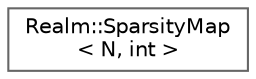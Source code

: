 digraph "Graphical Class Hierarchy"
{
 // LATEX_PDF_SIZE
  bgcolor="transparent";
  edge [fontname=Helvetica,fontsize=10,labelfontname=Helvetica,labelfontsize=10];
  node [fontname=Helvetica,fontsize=10,shape=box,height=0.2,width=0.4];
  rankdir="LR";
  Node0 [id="Node000000",label="Realm::SparsityMap\l\< N, int \>",height=0.2,width=0.4,color="grey40", fillcolor="white", style="filled",URL="$classRealm_1_1SparsityMap.html",tooltip=" "];
}
